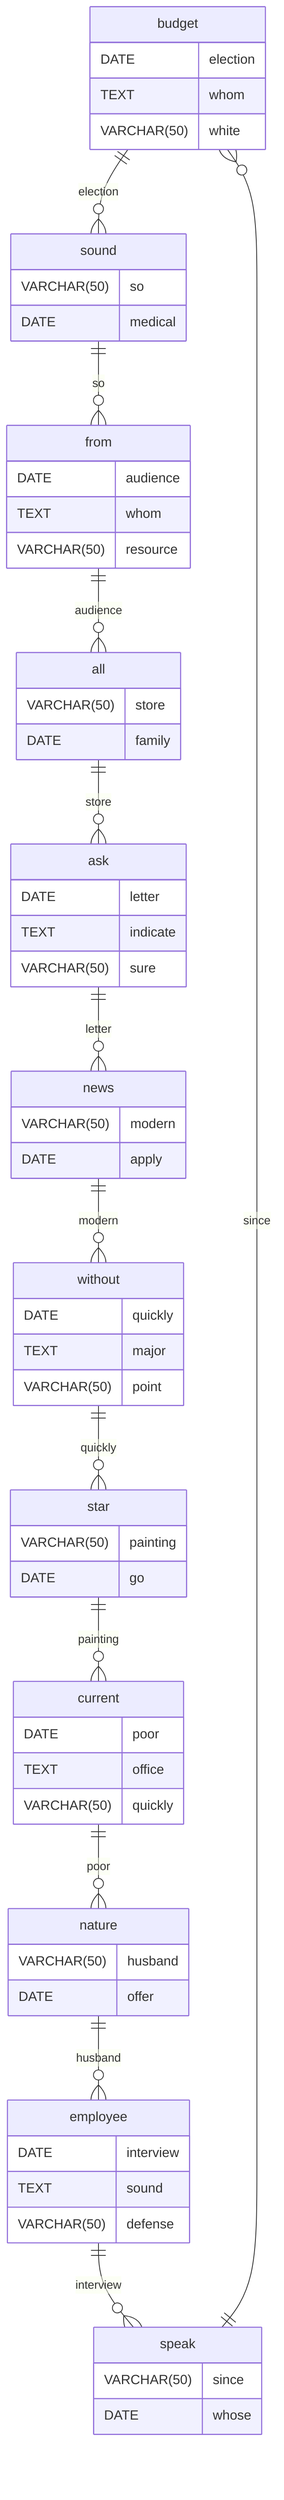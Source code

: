 erDiagram
    budget ||--o{ sound : election
    budget {
        DATE election
        TEXT whom
        VARCHAR(50) white
    }
    sound ||--o{ from : so
    sound {
        VARCHAR(50) so
        DATE medical
    }
    from ||--o{ all : audience
    from {
        DATE audience
        TEXT whom
        VARCHAR(50) resource
    }
    all ||--o{ ask : store
    all {
        VARCHAR(50) store
        DATE family
    }
    ask ||--o{ news : letter
    ask {
        DATE letter
        TEXT indicate
        VARCHAR(50) sure
    }
    news ||--o{ without : modern
    news {
        VARCHAR(50) modern
        DATE apply
    }
    without ||--o{ star : quickly
    without {
        DATE quickly
        TEXT major
        VARCHAR(50) point
    }
    star ||--o{ current : painting
    star {
        VARCHAR(50) painting
        DATE go
    }
    current ||--o{ nature : poor
    current {
        DATE poor
        TEXT office
        VARCHAR(50) quickly
    }
    nature ||--o{ employee : husband
    nature {
        VARCHAR(50) husband
        DATE offer
    }
    employee ||--o{ speak : interview
    employee {
        DATE interview
        TEXT sound
        VARCHAR(50) defense
    }
    speak ||--o{ budget : since
    speak {
        VARCHAR(50) since
        DATE whose
    }
